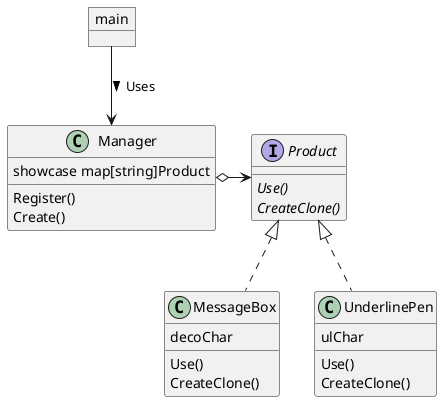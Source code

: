 @startuml
'https://plantuml.com/class-diagram

object main
class Manager {
    showcase map[string]Product
    Register()
    Create()
}
interface Product {
    {abstract}Use()
    {abstract}CreateClone()
}
class MessageBox {
    decoChar
    Use()
    CreateClone()
}
class UnderlinePen {
    ulChar
    Use()
    CreateClone()
}

main --> Manager: Uses >
Manager o-> Product
Product <|.. MessageBox
Product <|.. UnderlinePen

@enduml